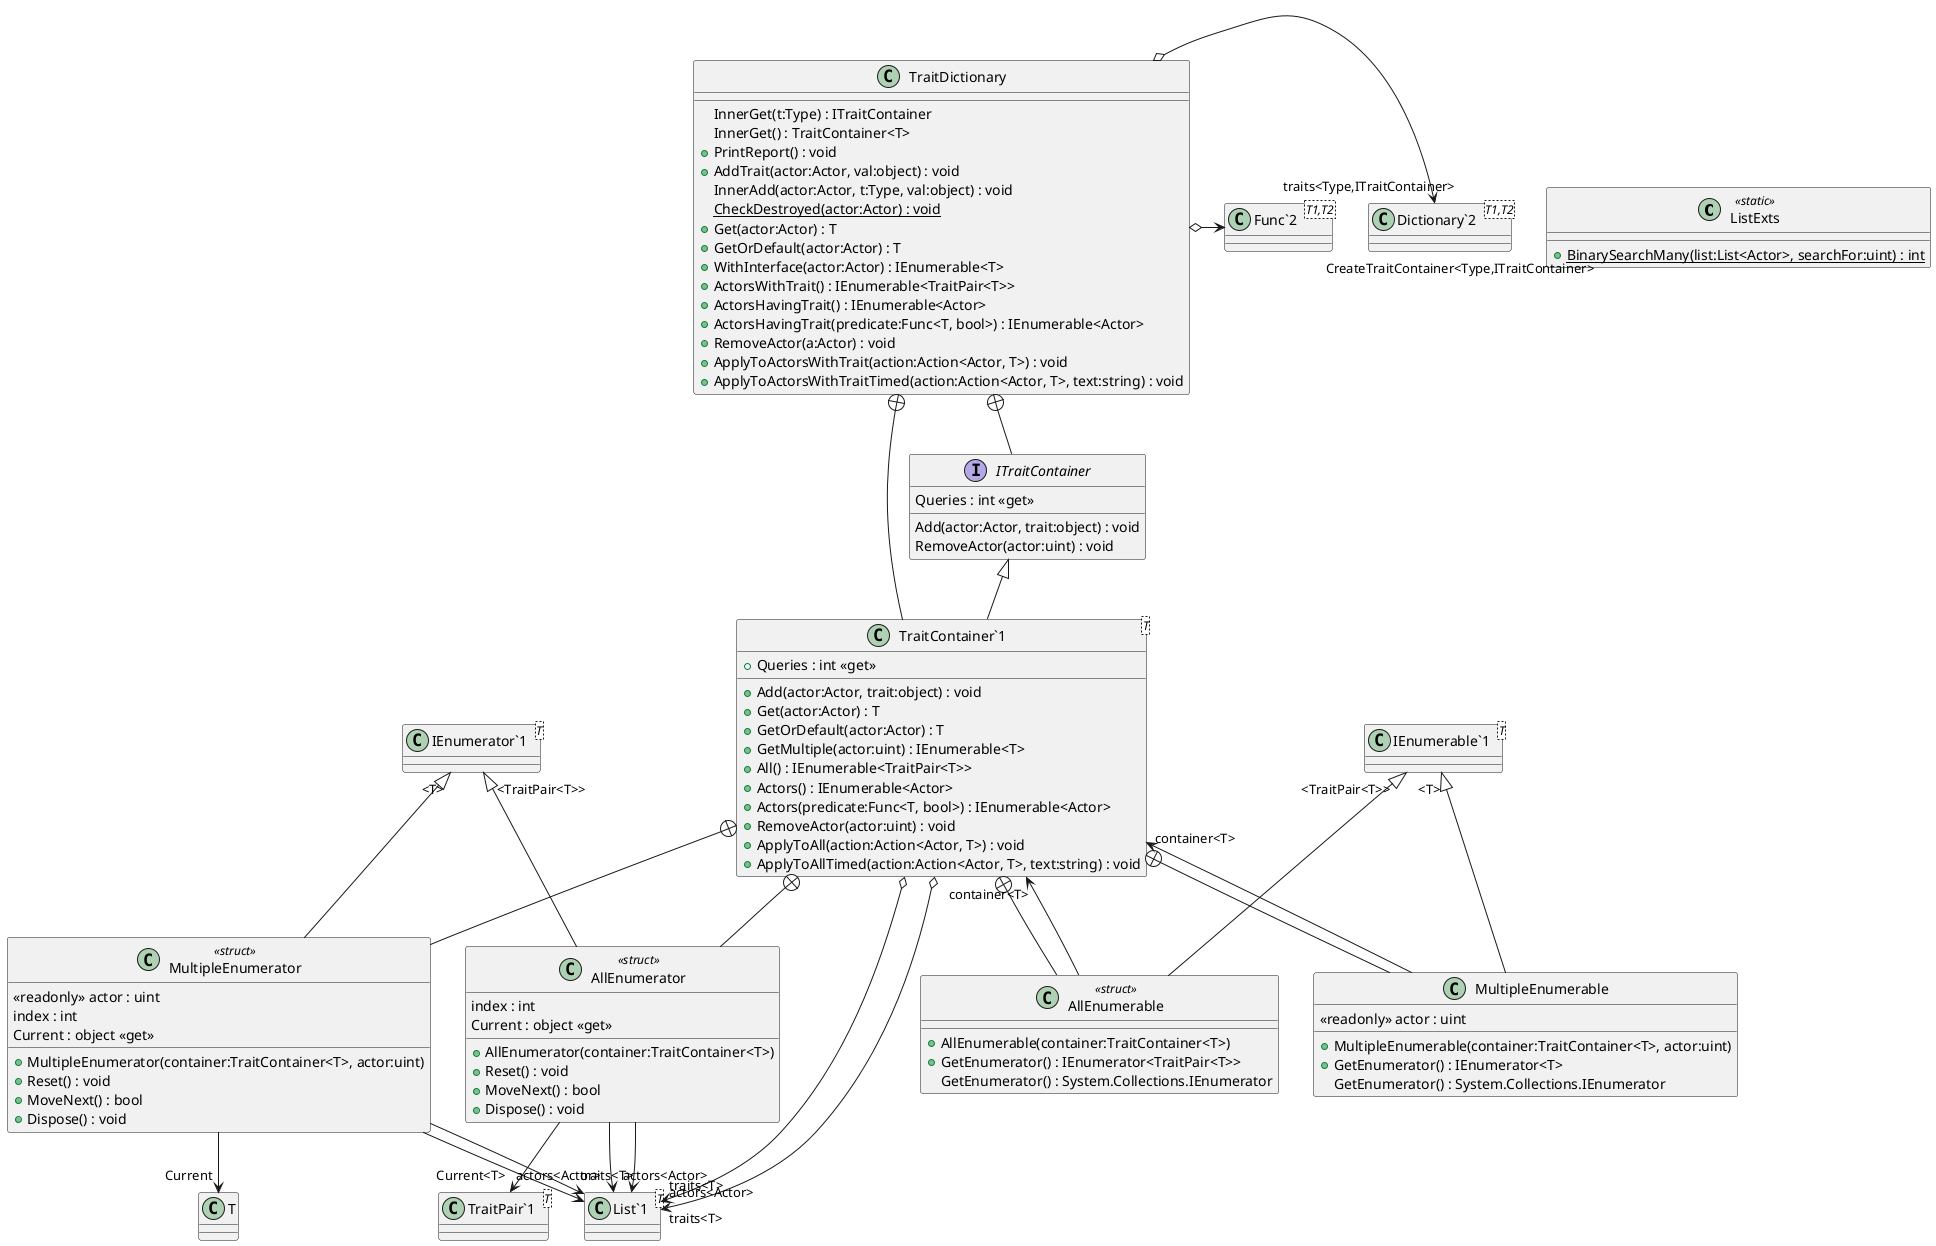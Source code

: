 @startuml
class ListExts <<static>> {
    + {static} BinarySearchMany(list:List<Actor>, searchFor:uint) : int
}
class TraitDictionary {
    InnerGet(t:Type) : ITraitContainer
    InnerGet() : TraitContainer<T>
    + PrintReport() : void
    + AddTrait(actor:Actor, val:object) : void
    InnerAdd(actor:Actor, t:Type, val:object) : void
    {static} CheckDestroyed(actor:Actor) : void
    + Get(actor:Actor) : T
    + GetOrDefault(actor:Actor) : T
    + WithInterface(actor:Actor) : IEnumerable<T>
    + ActorsWithTrait() : IEnumerable<TraitPair<T>>
    + ActorsHavingTrait() : IEnumerable<Actor>
    + ActorsHavingTrait(predicate:Func<T, bool>) : IEnumerable<Actor>
    + RemoveActor(a:Actor) : void
    + ApplyToActorsWithTrait(action:Action<Actor, T>) : void
    + ApplyToActorsWithTraitTimed(action:Action<Actor, T>, text:string) : void
}
class "Func`2"<T1,T2> {
}
class "Dictionary`2"<T1,T2> {
}
interface ITraitContainer {
    Add(actor:Actor, trait:object) : void
    RemoveActor(actor:uint) : void
    Queries : int <<get>>
}
class "TraitContainer`1"<T> {
    + Queries : int <<get>>
    + Add(actor:Actor, trait:object) : void
    + Get(actor:Actor) : T
    + GetOrDefault(actor:Actor) : T
    + GetMultiple(actor:uint) : IEnumerable<T>
    + All() : IEnumerable<TraitPair<T>>
    + Actors() : IEnumerable<Actor>
    + Actors(predicate:Func<T, bool>) : IEnumerable<Actor>
    + RemoveActor(actor:uint) : void
    + ApplyToAll(action:Action<Actor, T>) : void
    + ApplyToAllTimed(action:Action<Actor, T>, text:string) : void
}
class "List`1"<T> {
}
class MultipleEnumerable {
    <<readonly>> actor : uint
    + MultipleEnumerable(container:TraitContainer<T>, actor:uint)
    + GetEnumerator() : IEnumerator<T>
    GetEnumerator() : System.Collections.IEnumerator
}
class MultipleEnumerator <<struct>> {
    <<readonly>> actor : uint
    index : int
    + MultipleEnumerator(container:TraitContainer<T>, actor:uint)
    + Reset() : void
    + MoveNext() : bool
    Current : object <<get>>
    + Dispose() : void
}
class AllEnumerable <<struct>> {
    + AllEnumerable(container:TraitContainer<T>)
    + GetEnumerator() : IEnumerator<TraitPair<T>>
    GetEnumerator() : System.Collections.IEnumerator
}
class AllEnumerator <<struct>> {
    index : int
    + AllEnumerator(container:TraitContainer<T>)
    + Reset() : void
    + MoveNext() : bool
    Current : object <<get>>
    + Dispose() : void
}
class "IEnumerable`1"<T> {
}
class "IEnumerator`1"<T> {
}
class "TraitPair`1"<T> {
}
TraitDictionary o-> "CreateTraitContainer<Type,ITraitContainer>" "Func`2"
TraitDictionary o-> "traits<Type,ITraitContainer>" "Dictionary`2"
TraitDictionary +-- ITraitContainer
TraitDictionary +-- "TraitContainer`1"
ITraitContainer <|-- "TraitContainer`1"
"TraitContainer`1" o-> "actors<Actor>" "List`1"
"TraitContainer`1" o-> "traits<T>" "List`1"
"TraitContainer`1" +-- MultipleEnumerable
"IEnumerable`1" "<T>" <|-- MultipleEnumerable
MultipleEnumerable --> "container<T>" "TraitContainer`1"
"TraitContainer`1" +-- MultipleEnumerator
"IEnumerator`1" "<T>" <|-- MultipleEnumerator
MultipleEnumerator --> "actors<Actor>" "List`1"
MultipleEnumerator --> "traits<T>" "List`1"
MultipleEnumerator --> "Current" T
"TraitContainer`1" +-- AllEnumerable
"IEnumerable`1" "<TraitPair<T>>" <|-- AllEnumerable
AllEnumerable --> "container<T>" "TraitContainer`1"
"TraitContainer`1" +-- AllEnumerator
"IEnumerator`1" "<TraitPair<T>>" <|-- AllEnumerator
AllEnumerator --> "actors<Actor>" "List`1"
AllEnumerator --> "traits<T>" "List`1"
AllEnumerator --> "Current<T>" "TraitPair`1"
@enduml

